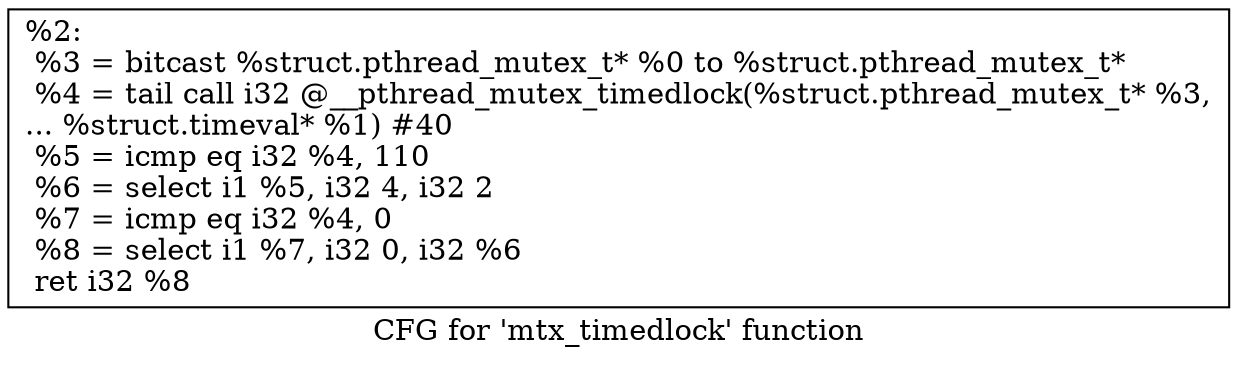 digraph "CFG for 'mtx_timedlock' function" {
	label="CFG for 'mtx_timedlock' function";

	Node0x1ed0f10 [shape=record,label="{%2:\l  %3 = bitcast %struct.pthread_mutex_t* %0 to %struct.pthread_mutex_t*\l  %4 = tail call i32 @__pthread_mutex_timedlock(%struct.pthread_mutex_t* %3,\l... %struct.timeval* %1) #40\l  %5 = icmp eq i32 %4, 110\l  %6 = select i1 %5, i32 4, i32 2\l  %7 = icmp eq i32 %4, 0\l  %8 = select i1 %7, i32 0, i32 %6\l  ret i32 %8\l}"];
}
